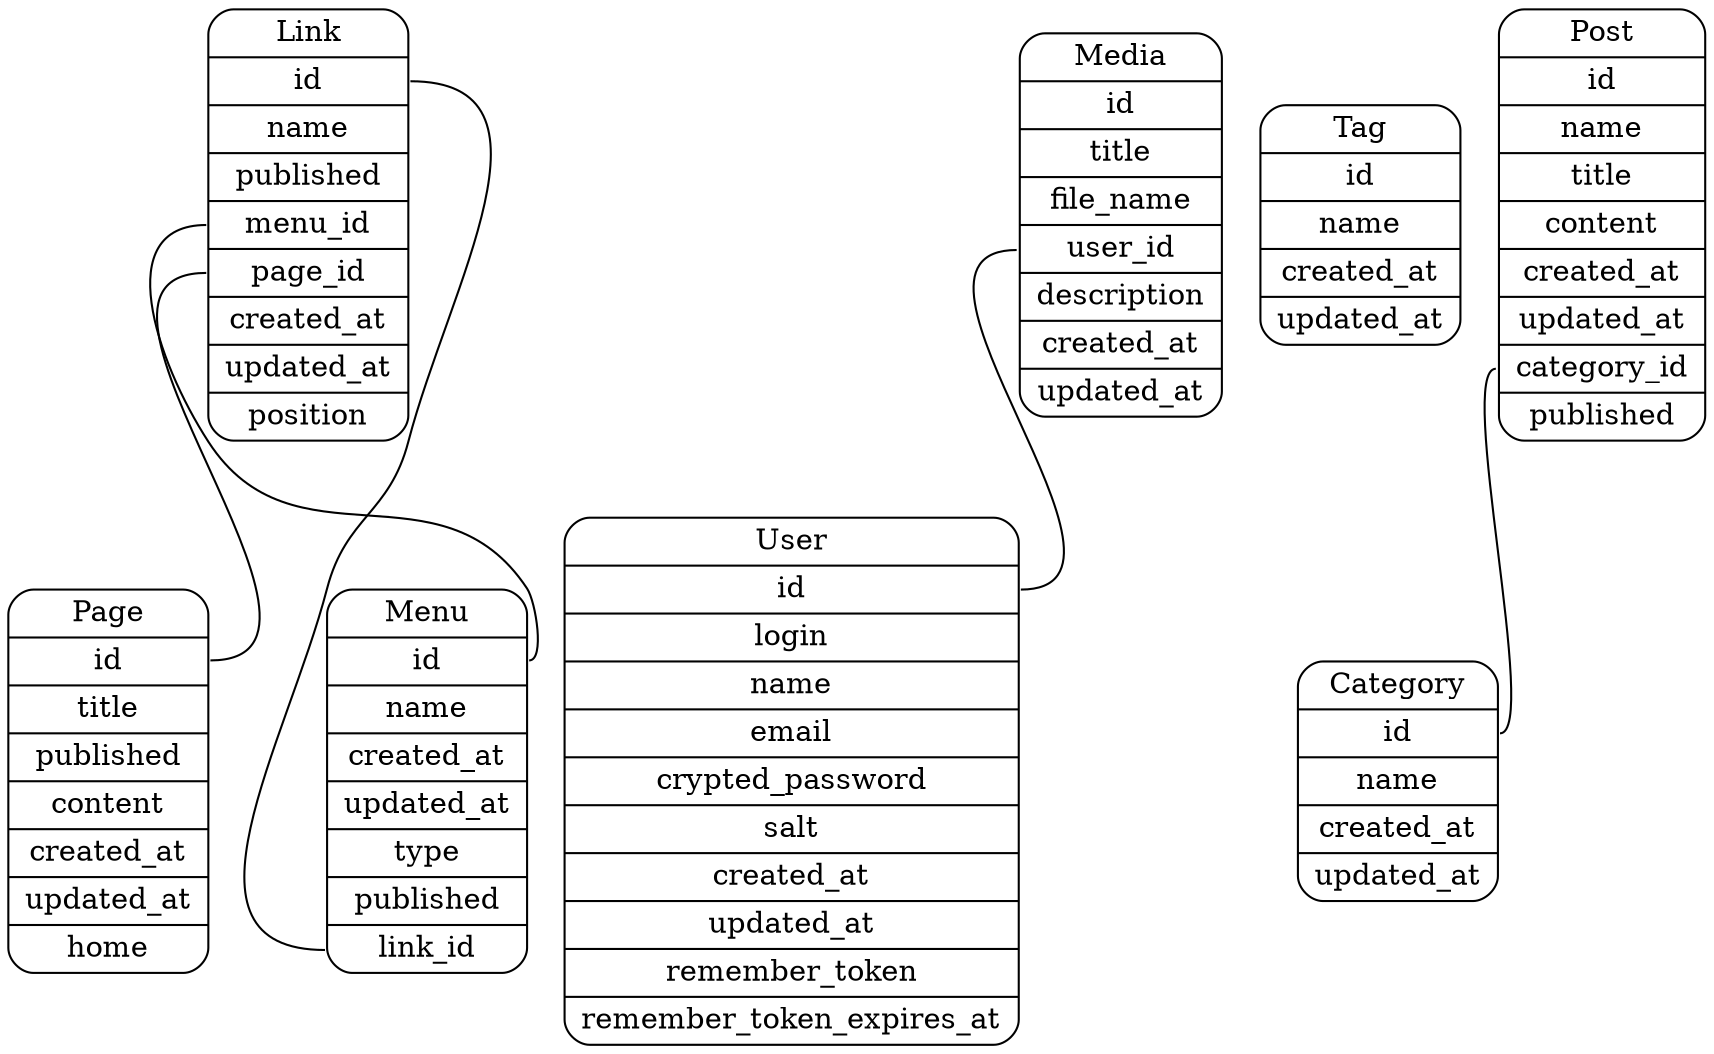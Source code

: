 graph G {
node [shape=Mrecord];Page [label="{Page|<id> id|<title> title|<published> published|<content> content|<created_at> created_at|<updated_at> updated_at|<home> home}"];
Media [label="{Media|<id> id|<title> title|<file_name> file_name|<user_id> user_id|<description> description|<created_at> created_at|<updated_at> updated_at}"];
Menu [label="{Menu|<id> id|<name> name|<created_at> created_at|<updated_at> updated_at|<type> type|<published> published|<link_id> link_id}"];
Tag [label="{Tag|<id> id|<name> name|<created_at> created_at|<updated_at> updated_at}"];
Post [label="{Post|<id> id|<name> name|<title> title|<content> content|<created_at> created_at|<updated_at> updated_at|<category_id> category_id|<published> published}"];
Link [label="{Link|<id> id|<name> name|<published> published|<menu_id> menu_id|<page_id> page_id|<created_at> created_at|<updated_at> updated_at|<position> position}"];
Category [label="{Category|<id> id|<name> name|<created_at> created_at|<updated_at> updated_at}"];
User [label="{User|<id> id|<login> login|<name> name|<email> email|<crypted_password> crypted_password|<salt> salt|<created_at> created_at|<updated_at> updated_at|<remember_token> remember_token|<remember_token_expires_at> remember_token_expires_at}"];
Media:user_id:w -- User:id:e;
Menu:link_id:w -- Link:id:e;
Post:category_id:w -- Category:id:e;
Link:page_id:w -- Page:id:e;
Link:menu_id:w -- Menu:id:e;
}